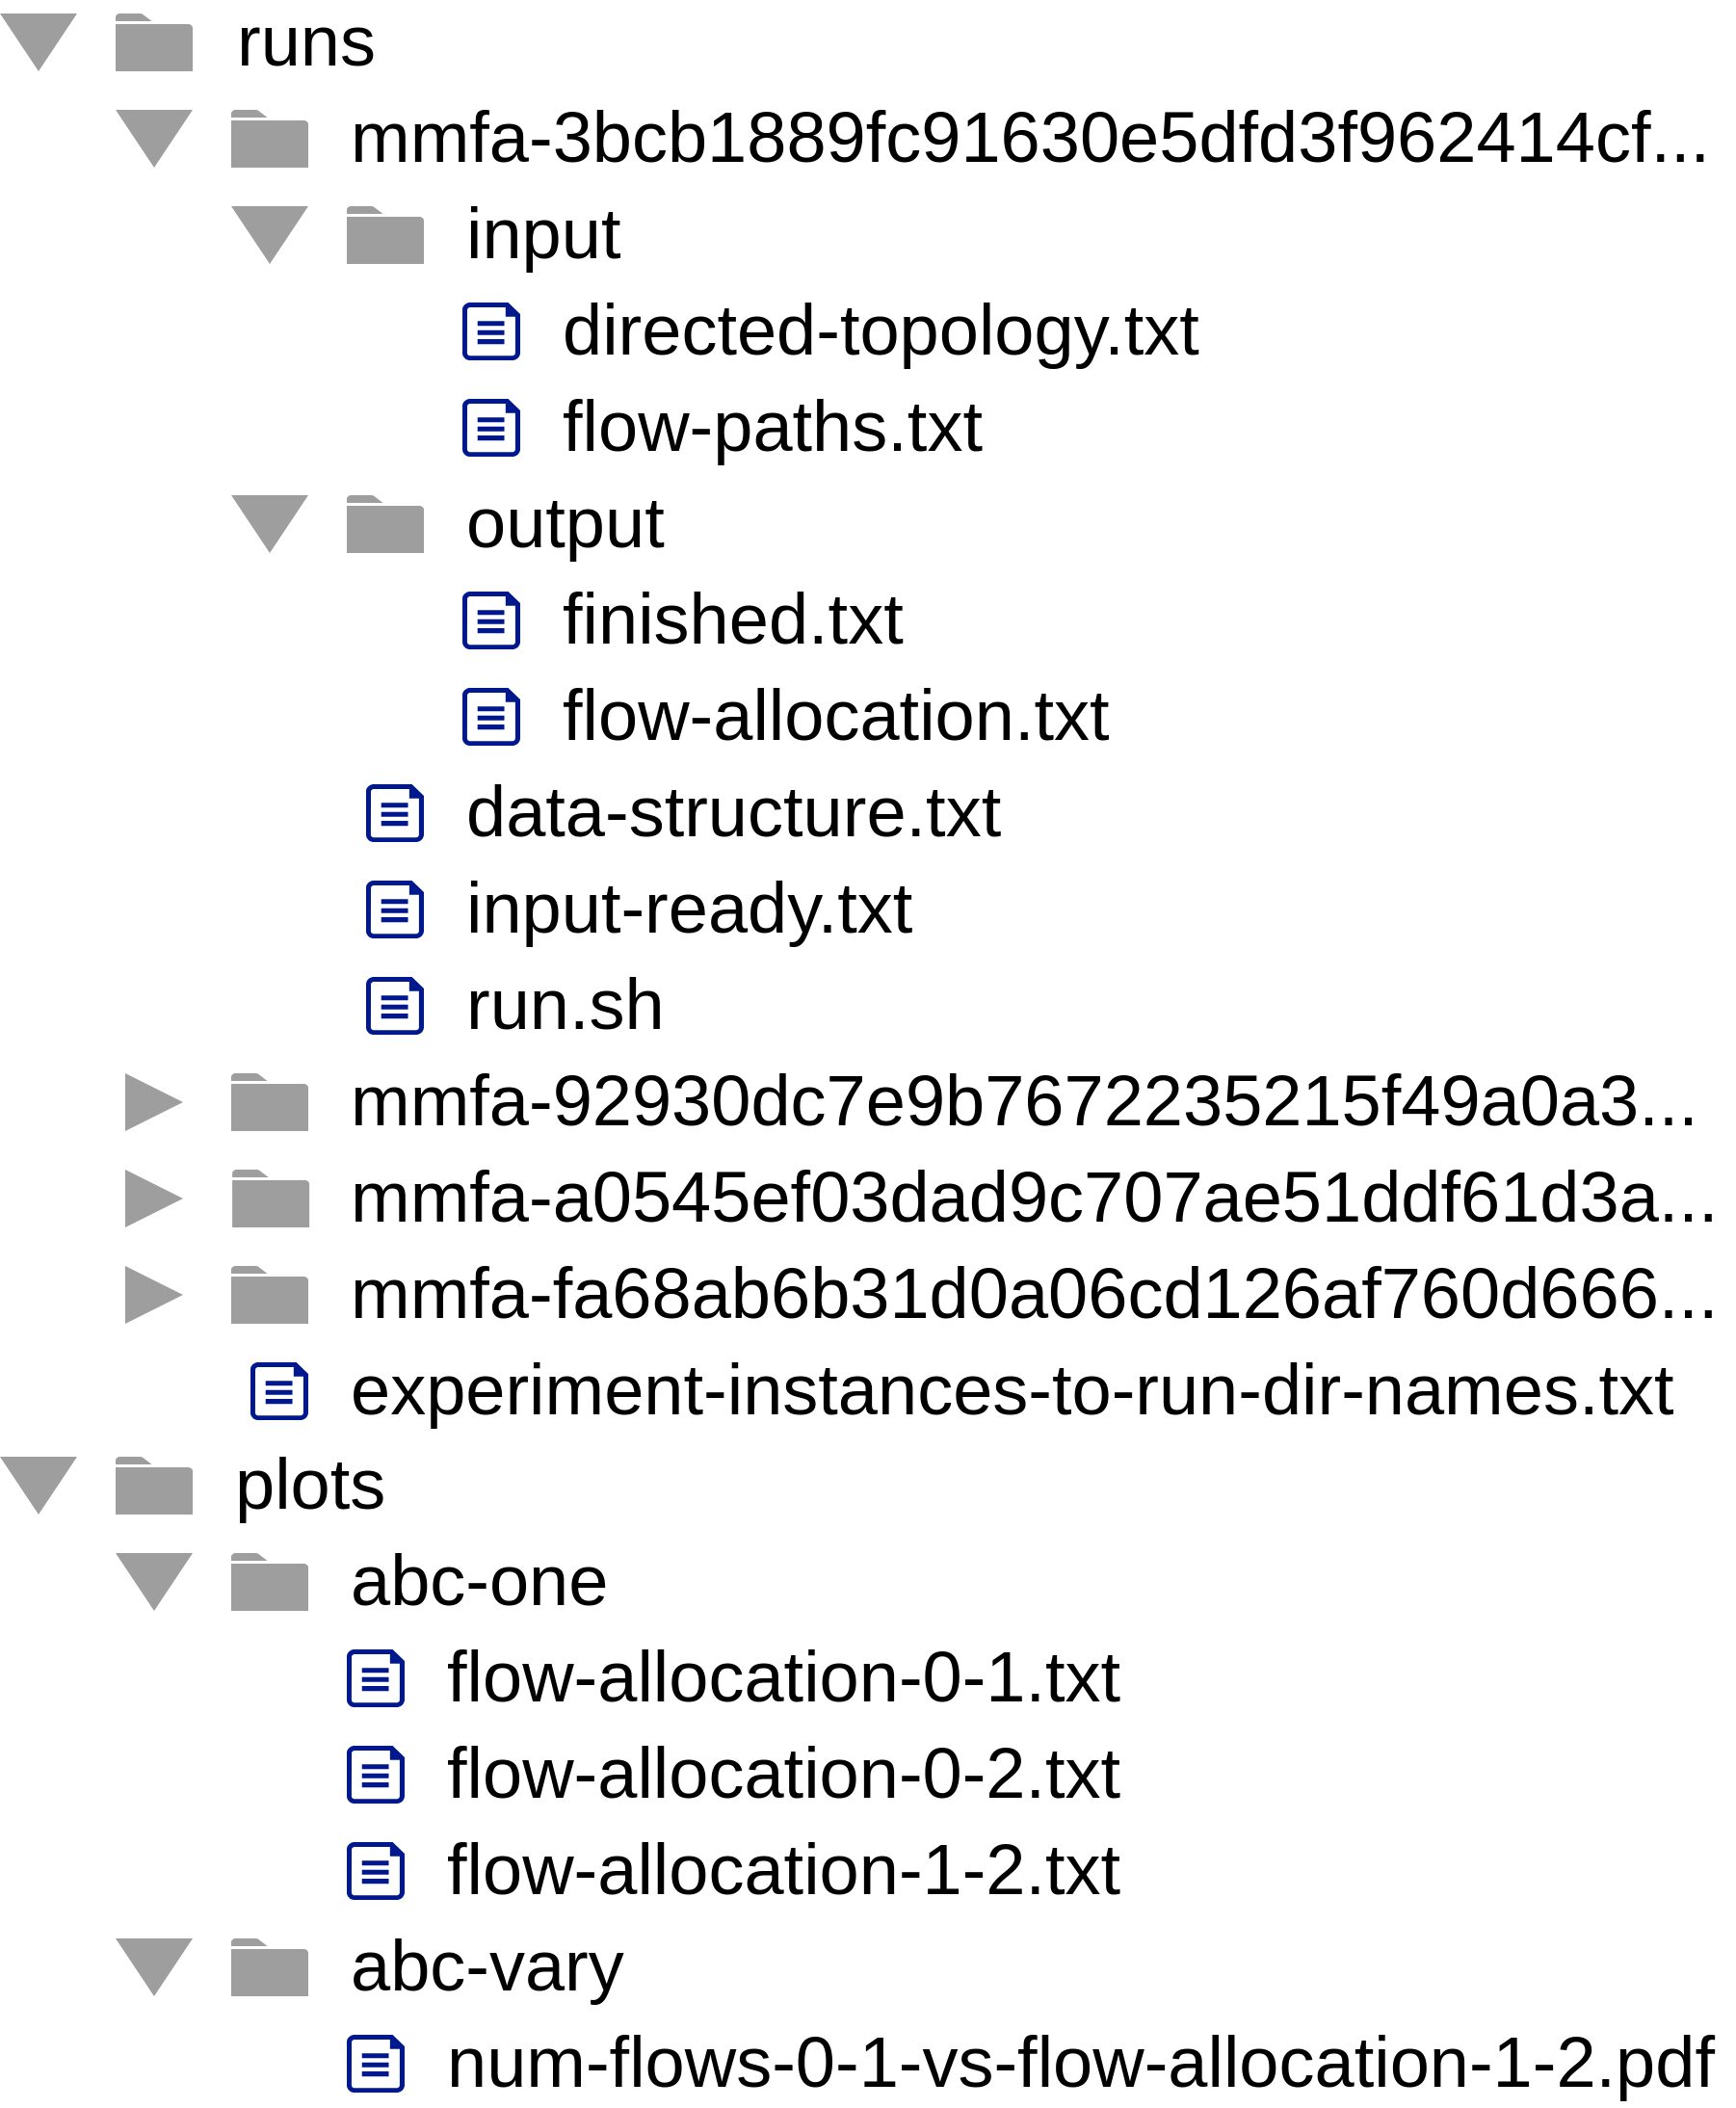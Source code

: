 <mxfile version="14.4.6" type="device"><diagram id="rzILRSpBw6VPYgXHs38p" name="Page-1"><mxGraphModel dx="2844" dy="1426" grid="1" gridSize="10" guides="1" tooltips="1" connect="1" arrows="1" fold="1" page="1" pageScale="1" pageWidth="850" pageHeight="1100" math="0" shadow="0"><root><mxCell id="0"/><mxCell id="1" parent="0"/><mxCell id="Rtm1oCS6JfKESFwjJJl4-46" value="" style="triangle;whiteSpace=wrap;html=1;fillColor=#9E9E9E;rotation=90;strokeColor=none;" parent="1" vertex="1"><mxGeometry x="165" y="375" width="30" height="40" as="geometry"/></mxCell><mxCell id="LXfTwAEBv0a_MPPjxmg9-4" value="" style="pointerEvents=1;shadow=0;dashed=0;html=1;strokeColor=none;labelPosition=center;verticalLabelPosition=bottom;verticalAlign=top;outlineConnect=0;align=center;shape=mxgraph.office.concepts.folder;fillColor=#9E9E9E;flipH=1;" parent="1" vertex="1"><mxGeometry x="160" y="330" width="40" height="30" as="geometry"/></mxCell><mxCell id="LXfTwAEBv0a_MPPjxmg9-9" value="" style="pointerEvents=1;shadow=0;dashed=0;html=1;strokeColor=none;labelPosition=center;verticalLabelPosition=bottom;verticalAlign=top;outlineConnect=0;align=center;shape=mxgraph.office.concepts.folder;fillColor=#9E9E9E;flipH=1;" parent="1" vertex="1"><mxGeometry x="220" y="380" width="40" height="30" as="geometry"/></mxCell><mxCell id="LXfTwAEBv0a_MPPjxmg9-10" value="" style="triangle;whiteSpace=wrap;html=1;fillColor=#9E9E9E;rotation=90;strokeColor=none;" parent="1" vertex="1"><mxGeometry x="105" y="325" width="30" height="40" as="geometry"/></mxCell><mxCell id="LXfTwAEBv0a_MPPjxmg9-11" value="" style="triangle;whiteSpace=wrap;html=1;fillColor=#9E9E9E;rotation=90;strokeColor=none;" parent="1" vertex="1"><mxGeometry x="225" y="425" width="30" height="40" as="geometry"/></mxCell><mxCell id="LXfTwAEBv0a_MPPjxmg9-12" value="" style="pointerEvents=1;shadow=0;dashed=0;html=1;strokeColor=none;labelPosition=center;verticalLabelPosition=bottom;verticalAlign=top;outlineConnect=0;align=center;shape=mxgraph.office.concepts.folder;fillColor=#9E9E9E;flipH=1;" parent="1" vertex="1"><mxGeometry x="280" y="430" width="40" height="30" as="geometry"/></mxCell><mxCell id="LXfTwAEBv0a_MPPjxmg9-13" value="" style="pointerEvents=1;shadow=0;dashed=0;html=1;strokeColor=none;labelPosition=center;verticalLabelPosition=bottom;verticalAlign=top;align=center;fillColor=#00188D;shape=mxgraph.azure.file;fontSize=37;" parent="1" vertex="1"><mxGeometry x="340" y="480" width="30" height="30" as="geometry"/></mxCell><mxCell id="LXfTwAEBv0a_MPPjxmg9-14" value="directed-topology.txt" style="text;html=1;strokeColor=none;fillColor=none;align=left;verticalAlign=middle;whiteSpace=wrap;rounded=0;fontSize=37;" parent="1" vertex="1"><mxGeometry x="390" y="480" width="540" height="30" as="geometry"/></mxCell><mxCell id="LXfTwAEBv0a_MPPjxmg9-15" value="" style="pointerEvents=1;shadow=0;dashed=0;html=1;strokeColor=none;labelPosition=center;verticalLabelPosition=bottom;verticalAlign=top;align=center;fillColor=#00188D;shape=mxgraph.azure.file;fontSize=37;" parent="1" vertex="1"><mxGeometry x="340" y="530" width="30" height="30" as="geometry"/></mxCell><mxCell id="LXfTwAEBv0a_MPPjxmg9-16" value="flow-paths.txt" style="text;html=1;strokeColor=none;fillColor=none;align=left;verticalAlign=middle;whiteSpace=wrap;rounded=0;fontSize=37;" parent="1" vertex="1"><mxGeometry x="390" y="530" width="310" height="30" as="geometry"/></mxCell><mxCell id="LXfTwAEBv0a_MPPjxmg9-17" value="input" style="text;html=1;strokeColor=none;fillColor=none;align=left;verticalAlign=middle;whiteSpace=wrap;rounded=0;fontSize=37;" parent="1" vertex="1"><mxGeometry x="340" y="430" width="150" height="30" as="geometry"/></mxCell><mxCell id="LXfTwAEBv0a_MPPjxmg9-18" value="runs" style="text;html=1;strokeColor=none;fillColor=none;align=left;verticalAlign=middle;whiteSpace=wrap;rounded=0;fontSize=37;" parent="1" vertex="1"><mxGeometry x="220.56" y="330" width="150" height="30" as="geometry"/></mxCell><mxCell id="LXfTwAEBv0a_MPPjxmg9-19" value="mmfa-3bcb1889fc91630e5dfd3f962414cf..." style="text;html=1;strokeColor=none;fillColor=none;align=left;verticalAlign=middle;whiteSpace=wrap;rounded=0;fontSize=37;" parent="1" vertex="1"><mxGeometry x="280" y="380" width="720" height="30" as="geometry"/></mxCell><mxCell id="LXfTwAEBv0a_MPPjxmg9-27" value="" style="pointerEvents=1;shadow=0;dashed=0;html=1;strokeColor=none;labelPosition=center;verticalLabelPosition=bottom;verticalAlign=top;outlineConnect=0;align=center;shape=mxgraph.office.concepts.folder;fillColor=#9E9E9E;flipH=1;" parent="1" vertex="1"><mxGeometry x="280" y="580" width="40" height="30" as="geometry"/></mxCell><mxCell id="LXfTwAEBv0a_MPPjxmg9-28" value="" style="triangle;whiteSpace=wrap;html=1;fillColor=#9E9E9E;rotation=90;strokeColor=none;" parent="1" vertex="1"><mxGeometry x="225" y="575" width="30" height="40" as="geometry"/></mxCell><mxCell id="LXfTwAEBv0a_MPPjxmg9-30" value="output" style="text;html=1;strokeColor=none;fillColor=none;align=left;verticalAlign=middle;whiteSpace=wrap;rounded=0;fontSize=37;" parent="1" vertex="1"><mxGeometry x="340" y="580" width="150" height="30" as="geometry"/></mxCell><mxCell id="LXfTwAEBv0a_MPPjxmg9-31" value="" style="pointerEvents=1;shadow=0;dashed=0;html=1;strokeColor=none;labelPosition=center;verticalLabelPosition=bottom;verticalAlign=top;align=center;fillColor=#00188D;shape=mxgraph.azure.file;fontSize=37;" parent="1" vertex="1"><mxGeometry x="340" y="630" width="30" height="30" as="geometry"/></mxCell><mxCell id="LXfTwAEBv0a_MPPjxmg9-32" value="" style="pointerEvents=1;shadow=0;dashed=0;html=1;strokeColor=none;labelPosition=center;verticalLabelPosition=bottom;verticalAlign=top;align=center;fillColor=#00188D;shape=mxgraph.azure.file;fontSize=37;" parent="1" vertex="1"><mxGeometry x="340" y="680" width="30" height="30" as="geometry"/></mxCell><mxCell id="LXfTwAEBv0a_MPPjxmg9-33" value="finished.txt" style="text;html=1;strokeColor=none;fillColor=none;align=left;verticalAlign=middle;whiteSpace=wrap;rounded=0;fontSize=37;" parent="1" vertex="1"><mxGeometry x="390" y="630" width="270" height="30" as="geometry"/></mxCell><mxCell id="LXfTwAEBv0a_MPPjxmg9-34" value="flow-allocation.txt" style="text;html=1;strokeColor=none;fillColor=none;align=left;verticalAlign=middle;whiteSpace=wrap;rounded=0;fontSize=37;" parent="1" vertex="1"><mxGeometry x="390" y="680" width="310" height="30" as="geometry"/></mxCell><mxCell id="LXfTwAEBv0a_MPPjxmg9-37" value="" style="pointerEvents=1;shadow=0;dashed=0;html=1;strokeColor=none;labelPosition=center;verticalLabelPosition=bottom;verticalAlign=top;align=center;fillColor=#00188D;shape=mxgraph.azure.file;fontSize=37;" parent="1" vertex="1"><mxGeometry x="290" y="730" width="30" height="30" as="geometry"/></mxCell><mxCell id="LXfTwAEBv0a_MPPjxmg9-38" value="" style="pointerEvents=1;shadow=0;dashed=0;html=1;strokeColor=none;labelPosition=center;verticalLabelPosition=bottom;verticalAlign=top;align=center;fillColor=#00188D;shape=mxgraph.azure.file;fontSize=37;" parent="1" vertex="1"><mxGeometry x="290" y="780" width="30" height="30" as="geometry"/></mxCell><mxCell id="LXfTwAEBv0a_MPPjxmg9-39" value="" style="pointerEvents=1;shadow=0;dashed=0;html=1;strokeColor=none;labelPosition=center;verticalLabelPosition=bottom;verticalAlign=top;align=center;fillColor=#00188D;shape=mxgraph.azure.file;fontSize=37;" parent="1" vertex="1"><mxGeometry x="290" y="830" width="30" height="30" as="geometry"/></mxCell><mxCell id="LXfTwAEBv0a_MPPjxmg9-40" value="data-structure.txt" style="text;html=1;strokeColor=none;fillColor=none;align=left;verticalAlign=middle;whiteSpace=wrap;rounded=0;fontSize=37;" parent="1" vertex="1"><mxGeometry x="340" y="730" width="320" height="30" as="geometry"/></mxCell><mxCell id="LXfTwAEBv0a_MPPjxmg9-41" value="input-ready.txt" style="text;html=1;strokeColor=none;fillColor=none;align=left;verticalAlign=middle;whiteSpace=wrap;rounded=0;fontSize=37;" parent="1" vertex="1"><mxGeometry x="340" y="780" width="380" height="30" as="geometry"/></mxCell><mxCell id="LXfTwAEBv0a_MPPjxmg9-42" value="run.sh" style="text;html=1;strokeColor=none;fillColor=none;align=left;verticalAlign=middle;whiteSpace=wrap;rounded=0;fontSize=37;" parent="1" vertex="1"><mxGeometry x="340" y="830" width="150" height="30" as="geometry"/></mxCell><mxCell id="LXfTwAEBv0a_MPPjxmg9-43" value="" style="pointerEvents=1;shadow=0;dashed=0;html=1;strokeColor=none;labelPosition=center;verticalLabelPosition=bottom;verticalAlign=top;outlineConnect=0;align=center;shape=mxgraph.office.concepts.folder;fillColor=#9E9E9E;flipH=1;" parent="1" vertex="1"><mxGeometry x="220" y="880" width="40" height="30" as="geometry"/></mxCell><mxCell id="LXfTwAEBv0a_MPPjxmg9-44" value="" style="pointerEvents=1;shadow=0;dashed=0;html=1;strokeColor=none;labelPosition=center;verticalLabelPosition=bottom;verticalAlign=top;outlineConnect=0;align=center;shape=mxgraph.office.concepts.folder;fillColor=#9E9E9E;flipH=1;" parent="1" vertex="1"><mxGeometry x="220.56" y="930" width="40" height="30" as="geometry"/></mxCell><mxCell id="LXfTwAEBv0a_MPPjxmg9-45" value="" style="pointerEvents=1;shadow=0;dashed=0;html=1;strokeColor=none;labelPosition=center;verticalLabelPosition=bottom;verticalAlign=top;outlineConnect=0;align=center;shape=mxgraph.office.concepts.folder;fillColor=#9E9E9E;flipH=1;" parent="1" vertex="1"><mxGeometry x="220" y="980" width="40" height="30" as="geometry"/></mxCell><mxCell id="LXfTwAEBv0a_MPPjxmg9-46" value="" style="triangle;whiteSpace=wrap;html=1;fillColor=#9E9E9E;rotation=0;strokeColor=none;" parent="1" vertex="1"><mxGeometry x="165" y="880" width="30" height="30" as="geometry"/></mxCell><mxCell id="LXfTwAEBv0a_MPPjxmg9-47" value="" style="triangle;whiteSpace=wrap;html=1;fillColor=#9E9E9E;rotation=0;strokeColor=none;" parent="1" vertex="1"><mxGeometry x="165" y="930" width="30" height="30" as="geometry"/></mxCell><mxCell id="LXfTwAEBv0a_MPPjxmg9-48" value="" style="triangle;whiteSpace=wrap;html=1;fillColor=#9E9E9E;rotation=0;strokeColor=none;" parent="1" vertex="1"><mxGeometry x="165" y="980" width="30" height="30" as="geometry"/></mxCell><mxCell id="LXfTwAEBv0a_MPPjxmg9-49" value="mmfa-92930dc7e9b7672235215f49a0a3..." style="text;html=1;strokeColor=none;fillColor=none;align=left;verticalAlign=middle;whiteSpace=wrap;rounded=0;fontSize=37;" parent="1" vertex="1"><mxGeometry x="280" y="880" width="720" height="30" as="geometry"/></mxCell><mxCell id="LXfTwAEBv0a_MPPjxmg9-50" value="mmfa-a0545ef03dad9c707ae51ddf61d3a..." style="text;html=1;strokeColor=none;fillColor=none;align=left;verticalAlign=middle;whiteSpace=wrap;rounded=0;fontSize=37;" parent="1" vertex="1"><mxGeometry x="280" y="930" width="720" height="30" as="geometry"/></mxCell><mxCell id="LXfTwAEBv0a_MPPjxmg9-51" value="mmfa-fa68ab6b31d0a06cd126af760d666..." style="text;html=1;strokeColor=none;fillColor=none;align=left;verticalAlign=middle;whiteSpace=wrap;rounded=0;fontSize=37;" parent="1" vertex="1"><mxGeometry x="280" y="980" width="720" height="30" as="geometry"/></mxCell><mxCell id="LXfTwAEBv0a_MPPjxmg9-53" value="" style="triangle;whiteSpace=wrap;html=1;fillColor=#9E9E9E;rotation=90;strokeColor=none;" parent="1" vertex="1"><mxGeometry x="105" y="1074" width="30" height="40" as="geometry"/></mxCell><mxCell id="LXfTwAEBv0a_MPPjxmg9-54" value="" style="pointerEvents=1;shadow=0;dashed=0;html=1;strokeColor=none;labelPosition=center;verticalLabelPosition=bottom;verticalAlign=top;outlineConnect=0;align=center;shape=mxgraph.office.concepts.folder;fillColor=#9E9E9E;flipH=1;" parent="1" vertex="1"><mxGeometry x="160" y="1079" width="40" height="30" as="geometry"/></mxCell><mxCell id="LXfTwAEBv0a_MPPjxmg9-55" value="" style="triangle;whiteSpace=wrap;html=1;fillColor=#9E9E9E;rotation=90;strokeColor=none;" parent="1" vertex="1"><mxGeometry x="165" y="1124" width="30" height="40" as="geometry"/></mxCell><mxCell id="LXfTwAEBv0a_MPPjxmg9-56" value="" style="pointerEvents=1;shadow=0;dashed=0;html=1;strokeColor=none;labelPosition=center;verticalLabelPosition=bottom;verticalAlign=top;outlineConnect=0;align=center;shape=mxgraph.office.concepts.folder;fillColor=#9E9E9E;flipH=1;" parent="1" vertex="1"><mxGeometry x="220" y="1129" width="40" height="30" as="geometry"/></mxCell><mxCell id="LXfTwAEBv0a_MPPjxmg9-57" value="" style="pointerEvents=1;shadow=0;dashed=0;html=1;strokeColor=none;labelPosition=center;verticalLabelPosition=bottom;verticalAlign=top;align=center;fillColor=#00188D;shape=mxgraph.azure.file;fontSize=37;" parent="1" vertex="1"><mxGeometry x="280" y="1179" width="30" height="30" as="geometry"/></mxCell><mxCell id="LXfTwAEBv0a_MPPjxmg9-58" value="flow-allocation-0-1.txt" style="text;html=1;strokeColor=none;fillColor=none;align=left;verticalAlign=middle;whiteSpace=wrap;rounded=0;fontSize=37;" parent="1" vertex="1"><mxGeometry x="330" y="1179" width="360" height="30" as="geometry"/></mxCell><mxCell id="LXfTwAEBv0a_MPPjxmg9-61" value="abc-one" style="text;html=1;strokeColor=none;fillColor=none;align=left;verticalAlign=middle;whiteSpace=wrap;rounded=0;fontSize=37;" parent="1" vertex="1"><mxGeometry x="280" y="1129" width="150" height="30" as="geometry"/></mxCell><mxCell id="LXfTwAEBv0a_MPPjxmg9-62" value="plots" style="text;html=1;strokeColor=none;fillColor=none;align=left;verticalAlign=middle;whiteSpace=wrap;rounded=0;fontSize=37;" parent="1" vertex="1"><mxGeometry x="220" y="1079" width="370" height="30" as="geometry"/></mxCell><mxCell id="LXfTwAEBv0a_MPPjxmg9-63" value="" style="pointerEvents=1;shadow=0;dashed=0;html=1;strokeColor=none;labelPosition=center;verticalLabelPosition=bottom;verticalAlign=top;outlineConnect=0;align=center;shape=mxgraph.office.concepts.folder;fillColor=#9E9E9E;flipH=1;" parent="1" vertex="1"><mxGeometry x="220" y="1329" width="40" height="30" as="geometry"/></mxCell><mxCell id="LXfTwAEBv0a_MPPjxmg9-64" value="" style="triangle;whiteSpace=wrap;html=1;fillColor=#9E9E9E;rotation=90;strokeColor=none;" parent="1" vertex="1"><mxGeometry x="165" y="1324" width="30" height="40" as="geometry"/></mxCell><mxCell id="LXfTwAEBv0a_MPPjxmg9-65" value="abc-vary" style="text;html=1;strokeColor=none;fillColor=none;align=left;verticalAlign=middle;whiteSpace=wrap;rounded=0;fontSize=37;" parent="1" vertex="1"><mxGeometry x="280" y="1329" width="150" height="30" as="geometry"/></mxCell><mxCell id="LXfTwAEBv0a_MPPjxmg9-66" value="" style="pointerEvents=1;shadow=0;dashed=0;html=1;strokeColor=none;labelPosition=center;verticalLabelPosition=bottom;verticalAlign=top;align=center;fillColor=#00188D;shape=mxgraph.azure.file;fontSize=37;" parent="1" vertex="1"><mxGeometry x="280" y="1379" width="30" height="30" as="geometry"/></mxCell><mxCell id="LXfTwAEBv0a_MPPjxmg9-67" value="num-flows-0-1-vs-flow-allocation-1-2.pdf" style="text;html=1;strokeColor=none;fillColor=none;align=left;verticalAlign=middle;whiteSpace=wrap;rounded=0;fontSize=37;" parent="1" vertex="1"><mxGeometry x="330" y="1379" width="660" height="30" as="geometry"/></mxCell><mxCell id="LXfTwAEBv0a_MPPjxmg9-68" value="" style="pointerEvents=1;shadow=0;dashed=0;html=1;strokeColor=none;labelPosition=center;verticalLabelPosition=bottom;verticalAlign=top;align=center;fillColor=#00188D;shape=mxgraph.azure.file;fontSize=37;" parent="1" vertex="1"><mxGeometry x="230" y="1030" width="30" height="30" as="geometry"/></mxCell><mxCell id="LXfTwAEBv0a_MPPjxmg9-69" value="experiment-instances-to-run-dir-names.txt" style="text;html=1;strokeColor=none;fillColor=none;align=left;verticalAlign=middle;whiteSpace=wrap;rounded=0;fontSize=37;" parent="1" vertex="1"><mxGeometry x="280" y="1030" width="700" height="30" as="geometry"/></mxCell><mxCell id="Ekoo4hyeVsIVJC-Mk6ti-1" value="" style="pointerEvents=1;shadow=0;dashed=0;html=1;strokeColor=none;labelPosition=center;verticalLabelPosition=bottom;verticalAlign=top;align=center;fillColor=#00188D;shape=mxgraph.azure.file;fontSize=37;" parent="1" vertex="1"><mxGeometry x="280" y="1229" width="30" height="30" as="geometry"/></mxCell><mxCell id="Ekoo4hyeVsIVJC-Mk6ti-2" value="flow-allocation-0-2.txt" style="text;html=1;strokeColor=none;fillColor=none;align=left;verticalAlign=middle;whiteSpace=wrap;rounded=0;fontSize=37;" parent="1" vertex="1"><mxGeometry x="330" y="1229" width="360" height="30" as="geometry"/></mxCell><mxCell id="Ekoo4hyeVsIVJC-Mk6ti-3" value="" style="pointerEvents=1;shadow=0;dashed=0;html=1;strokeColor=none;labelPosition=center;verticalLabelPosition=bottom;verticalAlign=top;align=center;fillColor=#00188D;shape=mxgraph.azure.file;fontSize=37;" parent="1" vertex="1"><mxGeometry x="280" y="1279" width="30" height="30" as="geometry"/></mxCell><mxCell id="Ekoo4hyeVsIVJC-Mk6ti-4" value="flow-allocation-1-2.txt" style="text;html=1;strokeColor=none;fillColor=none;align=left;verticalAlign=middle;whiteSpace=wrap;rounded=0;fontSize=37;" parent="1" vertex="1"><mxGeometry x="330" y="1279" width="360" height="30" as="geometry"/></mxCell></root></mxGraphModel></diagram></mxfile>